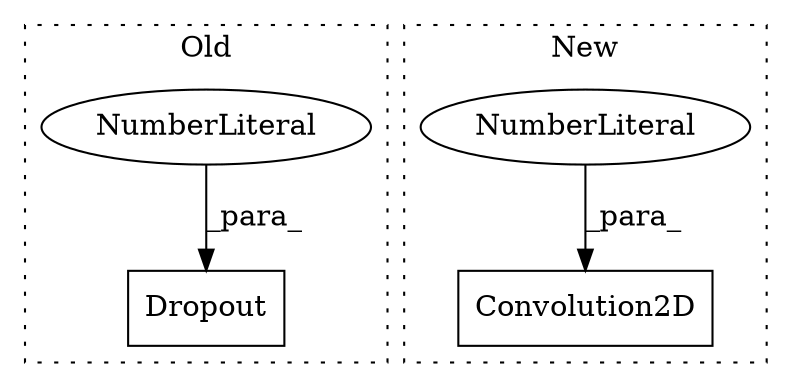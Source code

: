 digraph G {
subgraph cluster0 {
1 [label="Dropout" a="32" s="1774,1786" l="8,1" shape="box"];
3 [label="NumberLiteral" a="34" s="1782" l="4" shape="ellipse"];
label = "Old";
style="dotted";
}
subgraph cluster1 {
2 [label="Convolution2D" a="32" s="1286,1313" l="14,1" shape="box"];
4 [label="NumberLiteral" a="34" s="1305" l="1" shape="ellipse"];
label = "New";
style="dotted";
}
3 -> 1 [label="_para_"];
4 -> 2 [label="_para_"];
}